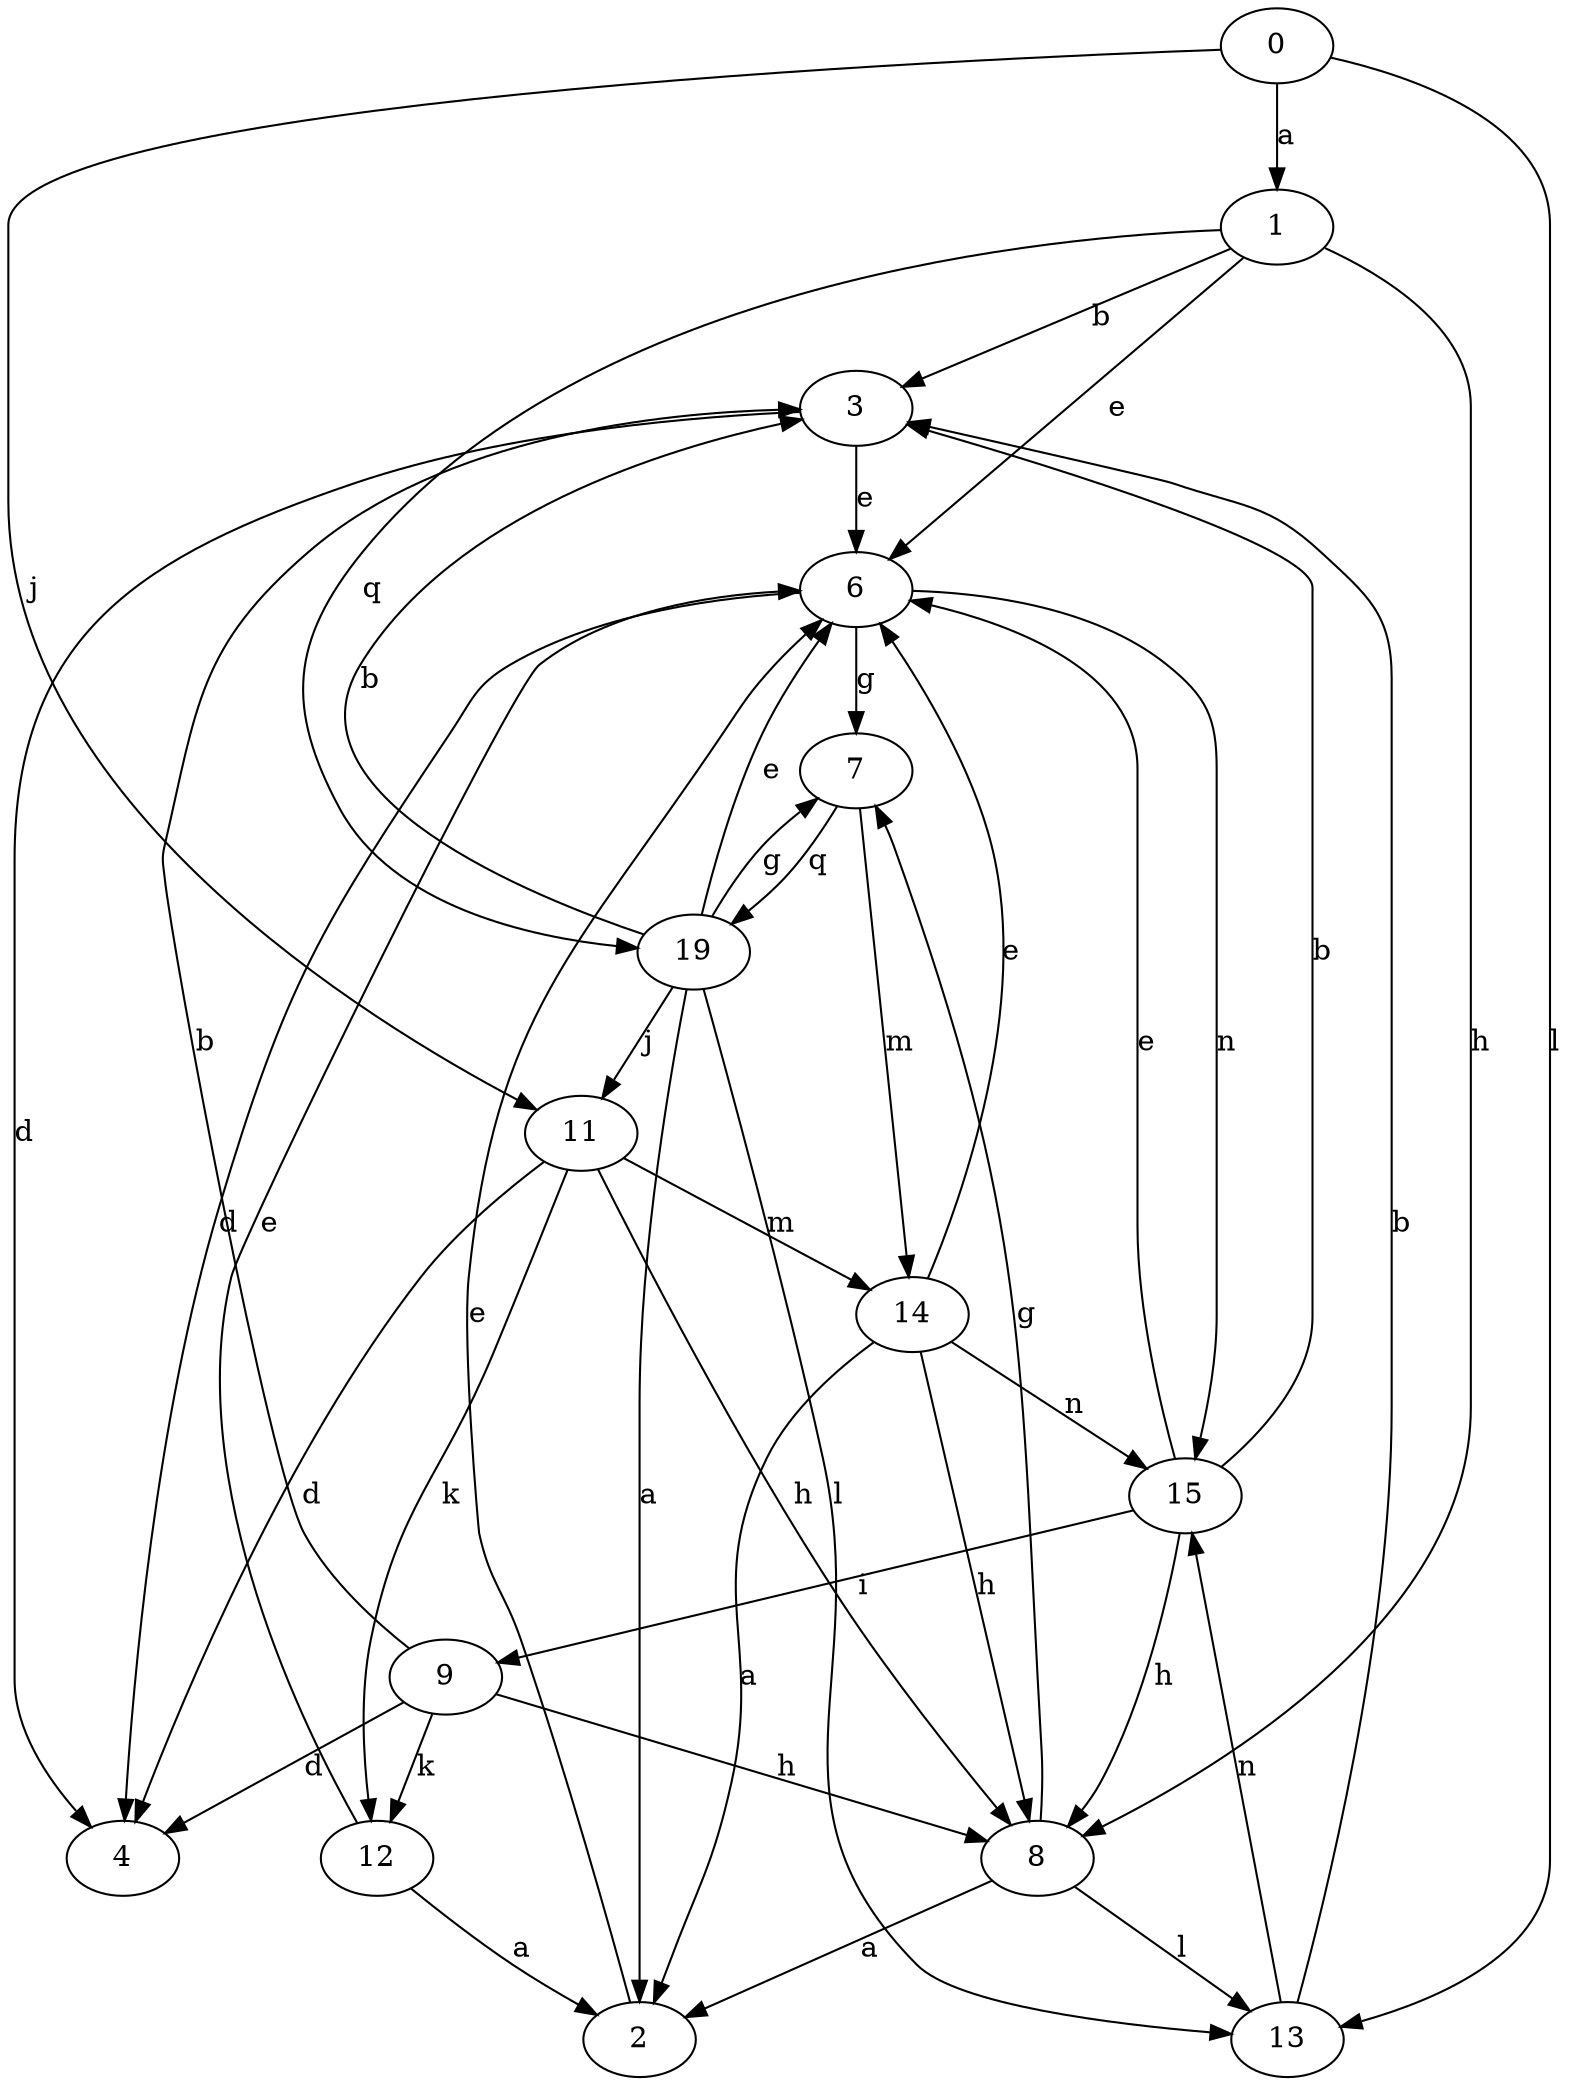 strict digraph  {
1;
2;
3;
4;
6;
7;
8;
9;
11;
12;
13;
14;
15;
0;
19;
1 -> 3  [label=b];
1 -> 6  [label=e];
1 -> 8  [label=h];
1 -> 19  [label=q];
2 -> 6  [label=e];
3 -> 4  [label=d];
3 -> 6  [label=e];
6 -> 4  [label=d];
6 -> 7  [label=g];
6 -> 15  [label=n];
7 -> 14  [label=m];
7 -> 19  [label=q];
8 -> 2  [label=a];
8 -> 7  [label=g];
8 -> 13  [label=l];
9 -> 3  [label=b];
9 -> 4  [label=d];
9 -> 8  [label=h];
9 -> 12  [label=k];
11 -> 4  [label=d];
11 -> 8  [label=h];
11 -> 12  [label=k];
11 -> 14  [label=m];
12 -> 2  [label=a];
12 -> 6  [label=e];
13 -> 3  [label=b];
13 -> 15  [label=n];
14 -> 2  [label=a];
14 -> 6  [label=e];
14 -> 8  [label=h];
14 -> 15  [label=n];
15 -> 3  [label=b];
15 -> 6  [label=e];
15 -> 8  [label=h];
15 -> 9  [label=i];
0 -> 1  [label=a];
0 -> 11  [label=j];
0 -> 13  [label=l];
19 -> 2  [label=a];
19 -> 3  [label=b];
19 -> 6  [label=e];
19 -> 7  [label=g];
19 -> 11  [label=j];
19 -> 13  [label=l];
}

